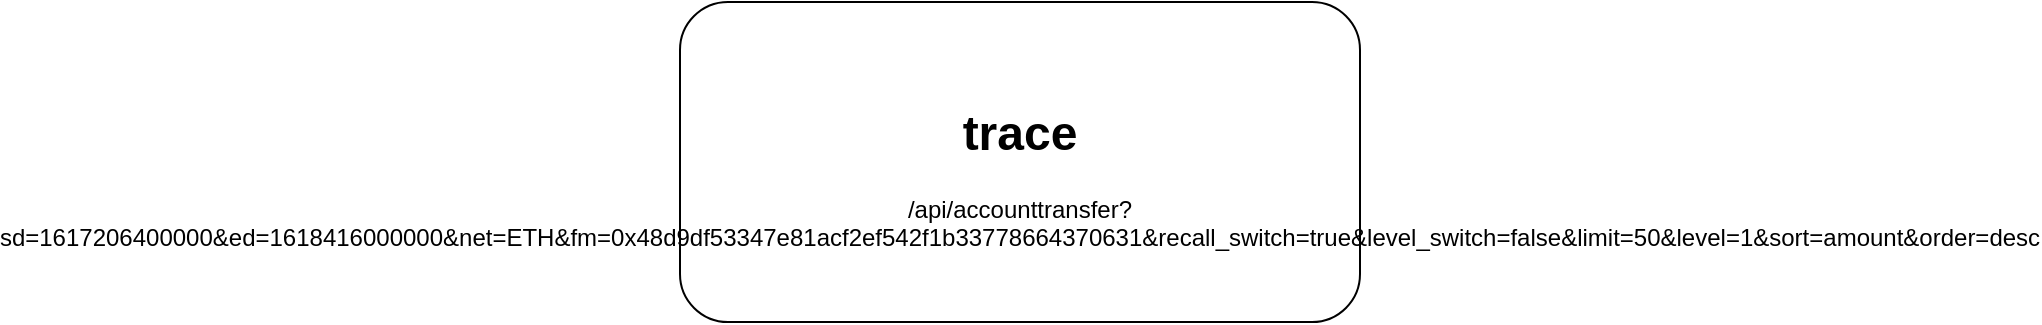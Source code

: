 <mxfile version="14.6.13" type="github"><diagram id="sd066UKES_7Aq1pJ9Ihq" name="Page-1"><mxGraphModel dx="946" dy="970" grid="1" gridSize="10" guides="1" tooltips="1" connect="1" arrows="1" fold="1" page="1" pageScale="1" pageWidth="827" pageHeight="1169" math="0" shadow="0"><root><mxCell id="0"/><mxCell id="1" parent="0"/><mxCell id="I-y4QlHzyOzyjz6Vk-dk-1" value="&lt;h1&gt;&lt;font style=&quot;font-size: 24px&quot;&gt;&lt;b&gt;&lt;font style=&quot;font-size: 24px&quot;&gt;trace&lt;/font&gt;&lt;/b&gt;&lt;/font&gt;&lt;/h1&gt;/api/accounttransfer?sd=1617206400000&amp;amp;ed=1618416000000&amp;amp;net=ETH&amp;amp;fm=0x48d9df53347e81acf2ef542f1b33778664370631&amp;amp;recall_switch=true&amp;amp;level_switch=false&amp;amp;limit=50&amp;amp;level=1&amp;amp;sort=amount&amp;amp;order=desc" style="rounded=1;whiteSpace=wrap;html=1;" vertex="1" parent="1"><mxGeometry x="170" y="50" width="340" height="160" as="geometry"/></mxCell></root></mxGraphModel></diagram></mxfile>